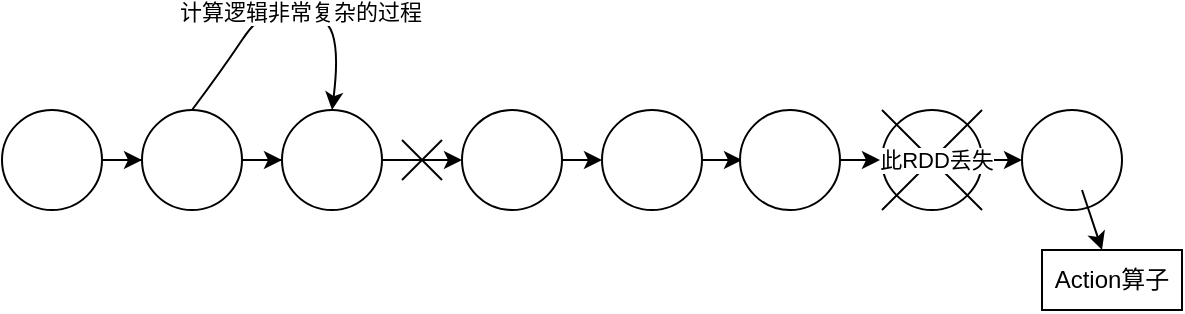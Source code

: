 <mxfile version="21.1.2" type="github">
  <diagram name="第 1 页" id="kCN1_iKE20PufwVcxa9_">
    <mxGraphModel dx="838" dy="624" grid="1" gridSize="10" guides="1" tooltips="1" connect="1" arrows="1" fold="1" page="1" pageScale="1" pageWidth="827" pageHeight="1169" math="0" shadow="0">
      <root>
        <mxCell id="0" />
        <mxCell id="1" parent="0" />
        <mxCell id="8SQksZUqZ6TJ-8i5Vpym-3" value="" style="edgeStyle=orthogonalEdgeStyle;rounded=0;orthogonalLoop=1;jettySize=auto;html=1;entryX=0;entryY=0.5;entryDx=0;entryDy=0;" edge="1" parent="1" source="8SQksZUqZ6TJ-8i5Vpym-1" target="8SQksZUqZ6TJ-8i5Vpym-6">
          <mxGeometry relative="1" as="geometry">
            <mxPoint x="100" y="435" as="targetPoint" />
          </mxGeometry>
        </mxCell>
        <mxCell id="8SQksZUqZ6TJ-8i5Vpym-1" value="" style="ellipse;whiteSpace=wrap;html=1;aspect=fixed;" vertex="1" parent="1">
          <mxGeometry x="10" y="410" width="50" height="50" as="geometry" />
        </mxCell>
        <mxCell id="8SQksZUqZ6TJ-8i5Vpym-5" value="" style="edgeStyle=orthogonalEdgeStyle;rounded=0;orthogonalLoop=1;jettySize=auto;html=1;entryX=0;entryY=0.5;entryDx=0;entryDy=0;" edge="1" parent="1" source="8SQksZUqZ6TJ-8i5Vpym-6" target="8SQksZUqZ6TJ-8i5Vpym-8">
          <mxGeometry relative="1" as="geometry">
            <mxPoint x="170" y="435" as="targetPoint" />
          </mxGeometry>
        </mxCell>
        <mxCell id="8SQksZUqZ6TJ-8i5Vpym-6" value="" style="ellipse;whiteSpace=wrap;html=1;aspect=fixed;" vertex="1" parent="1">
          <mxGeometry x="80" y="410" width="50" height="50" as="geometry" />
        </mxCell>
        <mxCell id="8SQksZUqZ6TJ-8i5Vpym-8" value="" style="ellipse;whiteSpace=wrap;html=1;aspect=fixed;" vertex="1" parent="1">
          <mxGeometry x="150" y="410" width="50" height="50" as="geometry" />
        </mxCell>
        <mxCell id="8SQksZUqZ6TJ-8i5Vpym-9" value="" style="edgeStyle=orthogonalEdgeStyle;rounded=0;orthogonalLoop=1;jettySize=auto;html=1;" edge="1" parent="1" source="8SQksZUqZ6TJ-8i5Vpym-10">
          <mxGeometry relative="1" as="geometry">
            <mxPoint x="310" y="435" as="targetPoint" />
          </mxGeometry>
        </mxCell>
        <mxCell id="8SQksZUqZ6TJ-8i5Vpym-11" value="" style="edgeStyle=orthogonalEdgeStyle;rounded=0;orthogonalLoop=1;jettySize=auto;html=1;" edge="1" parent="1" source="8SQksZUqZ6TJ-8i5Vpym-12">
          <mxGeometry relative="1" as="geometry">
            <mxPoint x="380" y="435" as="targetPoint" />
          </mxGeometry>
        </mxCell>
        <mxCell id="8SQksZUqZ6TJ-8i5Vpym-12" value="" style="ellipse;whiteSpace=wrap;html=1;aspect=fixed;" vertex="1" parent="1">
          <mxGeometry x="310" y="410" width="50" height="50" as="geometry" />
        </mxCell>
        <mxCell id="8SQksZUqZ6TJ-8i5Vpym-13" value="" style="edgeStyle=orthogonalEdgeStyle;rounded=0;orthogonalLoop=1;jettySize=auto;html=1;" edge="1" parent="1" source="8SQksZUqZ6TJ-8i5Vpym-14">
          <mxGeometry relative="1" as="geometry">
            <mxPoint x="449" y="435" as="targetPoint" />
          </mxGeometry>
        </mxCell>
        <mxCell id="8SQksZUqZ6TJ-8i5Vpym-14" value="" style="ellipse;whiteSpace=wrap;html=1;aspect=fixed;" vertex="1" parent="1">
          <mxGeometry x="379" y="410" width="50" height="50" as="geometry" />
        </mxCell>
        <mxCell id="8SQksZUqZ6TJ-8i5Vpym-15" value="" style="edgeStyle=orthogonalEdgeStyle;rounded=0;orthogonalLoop=1;jettySize=auto;html=1;" edge="1" parent="1" source="8SQksZUqZ6TJ-8i5Vpym-16">
          <mxGeometry relative="1" as="geometry">
            <mxPoint x="520" y="435" as="targetPoint" />
          </mxGeometry>
        </mxCell>
        <mxCell id="8SQksZUqZ6TJ-8i5Vpym-16" value="" style="ellipse;whiteSpace=wrap;html=1;aspect=fixed;" vertex="1" parent="1">
          <mxGeometry x="450" y="410" width="50" height="50" as="geometry" />
        </mxCell>
        <mxCell id="8SQksZUqZ6TJ-8i5Vpym-18" value="" style="ellipse;whiteSpace=wrap;html=1;aspect=fixed;" vertex="1" parent="1">
          <mxGeometry x="520" y="410" width="50" height="50" as="geometry" />
        </mxCell>
        <mxCell id="8SQksZUqZ6TJ-8i5Vpym-19" value="" style="curved=1;endArrow=classic;html=1;rounded=0;exitX=0.5;exitY=0;exitDx=0;exitDy=0;entryX=0.5;entryY=0;entryDx=0;entryDy=0;" edge="1" parent="1" source="8SQksZUqZ6TJ-8i5Vpym-6" target="8SQksZUqZ6TJ-8i5Vpym-8">
          <mxGeometry width="50" height="50" relative="1" as="geometry">
            <mxPoint x="110" y="380" as="sourcePoint" />
            <mxPoint x="160" y="330" as="targetPoint" />
            <Array as="points">
              <mxPoint x="120" y="390" />
              <mxPoint x="140" y="360" />
              <mxPoint x="160" y="360" />
              <mxPoint x="180" y="370" />
            </Array>
          </mxGeometry>
        </mxCell>
        <mxCell id="8SQksZUqZ6TJ-8i5Vpym-31" value="计算逻辑非常复杂的过程" style="edgeLabel;html=1;align=center;verticalAlign=middle;resizable=0;points=[];" vertex="1" connectable="0" parent="8SQksZUqZ6TJ-8i5Vpym-19">
          <mxGeometry x="0.114" y="-1" relative="1" as="geometry">
            <mxPoint as="offset" />
          </mxGeometry>
        </mxCell>
        <mxCell id="8SQksZUqZ6TJ-8i5Vpym-20" value="" style="endArrow=none;html=1;rounded=0;" edge="1" parent="1">
          <mxGeometry width="50" height="50" relative="1" as="geometry">
            <mxPoint x="450" y="460" as="sourcePoint" />
            <mxPoint x="500" y="410" as="targetPoint" />
          </mxGeometry>
        </mxCell>
        <mxCell id="8SQksZUqZ6TJ-8i5Vpym-21" value="" style="endArrow=none;html=1;rounded=0;" edge="1" parent="1">
          <mxGeometry width="50" height="50" relative="1" as="geometry">
            <mxPoint x="450" y="410" as="sourcePoint" />
            <mxPoint x="500" y="460" as="targetPoint" />
          </mxGeometry>
        </mxCell>
        <mxCell id="8SQksZUqZ6TJ-8i5Vpym-32" value="此RDD丢失" style="edgeLabel;html=1;align=center;verticalAlign=middle;resizable=0;points=[];" vertex="1" connectable="0" parent="8SQksZUqZ6TJ-8i5Vpym-21">
          <mxGeometry y="1" relative="1" as="geometry">
            <mxPoint x="1" as="offset" />
          </mxGeometry>
        </mxCell>
        <mxCell id="8SQksZUqZ6TJ-8i5Vpym-23" value="" style="endArrow=classic;html=1;rounded=0;" edge="1" parent="1">
          <mxGeometry width="50" height="50" relative="1" as="geometry">
            <mxPoint x="550" y="450" as="sourcePoint" />
            <mxPoint x="560" y="480" as="targetPoint" />
          </mxGeometry>
        </mxCell>
        <mxCell id="8SQksZUqZ6TJ-8i5Vpym-24" value="Action算子" style="rounded=0;whiteSpace=wrap;html=1;" vertex="1" parent="1">
          <mxGeometry x="530" y="480" width="70" height="30" as="geometry" />
        </mxCell>
        <mxCell id="8SQksZUqZ6TJ-8i5Vpym-26" value="" style="edgeStyle=orthogonalEdgeStyle;rounded=0;orthogonalLoop=1;jettySize=auto;html=1;" edge="1" parent="1" source="8SQksZUqZ6TJ-8i5Vpym-8" target="8SQksZUqZ6TJ-8i5Vpym-10">
          <mxGeometry relative="1" as="geometry">
            <mxPoint x="240" y="435" as="targetPoint" />
            <mxPoint x="200" y="435" as="sourcePoint" />
          </mxGeometry>
        </mxCell>
        <mxCell id="8SQksZUqZ6TJ-8i5Vpym-10" value="" style="ellipse;whiteSpace=wrap;html=1;aspect=fixed;" vertex="1" parent="1">
          <mxGeometry x="240" y="410" width="50" height="50" as="geometry" />
        </mxCell>
        <mxCell id="8SQksZUqZ6TJ-8i5Vpym-30" value="" style="group" vertex="1" connectable="0" parent="1">
          <mxGeometry x="210" y="425" width="20" height="20" as="geometry" />
        </mxCell>
        <mxCell id="8SQksZUqZ6TJ-8i5Vpym-27" value="" style="endArrow=none;html=1;rounded=0;movable=1;resizable=1;rotatable=1;deletable=1;editable=1;locked=0;connectable=1;" edge="1" parent="8SQksZUqZ6TJ-8i5Vpym-30">
          <mxGeometry width="50" height="50" relative="1" as="geometry">
            <mxPoint y="20" as="sourcePoint" />
            <mxPoint x="20" as="targetPoint" />
          </mxGeometry>
        </mxCell>
        <mxCell id="8SQksZUqZ6TJ-8i5Vpym-28" value="" style="endArrow=none;html=1;rounded=0;movable=1;resizable=1;rotatable=1;deletable=1;editable=1;locked=0;connectable=1;" edge="1" parent="8SQksZUqZ6TJ-8i5Vpym-30">
          <mxGeometry width="50" height="50" relative="1" as="geometry">
            <mxPoint as="sourcePoint" />
            <mxPoint x="20" y="20" as="targetPoint" />
            <Array as="points">
              <mxPoint x="10" y="10" />
            </Array>
          </mxGeometry>
        </mxCell>
      </root>
    </mxGraphModel>
  </diagram>
</mxfile>
